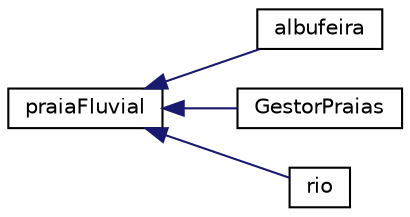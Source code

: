 digraph "Graphical Class Hierarchy"
{
  edge [fontname="Helvetica",fontsize="10",labelfontname="Helvetica",labelfontsize="10"];
  node [fontname="Helvetica",fontsize="10",shape=record];
  rankdir="LR";
  Node1 [label="praiaFluvial",height=0.2,width=0.4,color="black", fillcolor="white", style="filled",URL="$classpraiaFluvial.html"];
  Node1 -> Node2 [dir="back",color="midnightblue",fontsize="10",style="solid",fontname="Helvetica"];
  Node2 [label="albufeira",height=0.2,width=0.4,color="black", fillcolor="white", style="filled",URL="$classalbufeira.html"];
  Node1 -> Node3 [dir="back",color="midnightblue",fontsize="10",style="solid",fontname="Helvetica"];
  Node3 [label="GestorPraias",height=0.2,width=0.4,color="black", fillcolor="white", style="filled",URL="$classGestorPraias.html"];
  Node1 -> Node4 [dir="back",color="midnightblue",fontsize="10",style="solid",fontname="Helvetica"];
  Node4 [label="rio",height=0.2,width=0.4,color="black", fillcolor="white", style="filled",URL="$classrio.html"];
}
